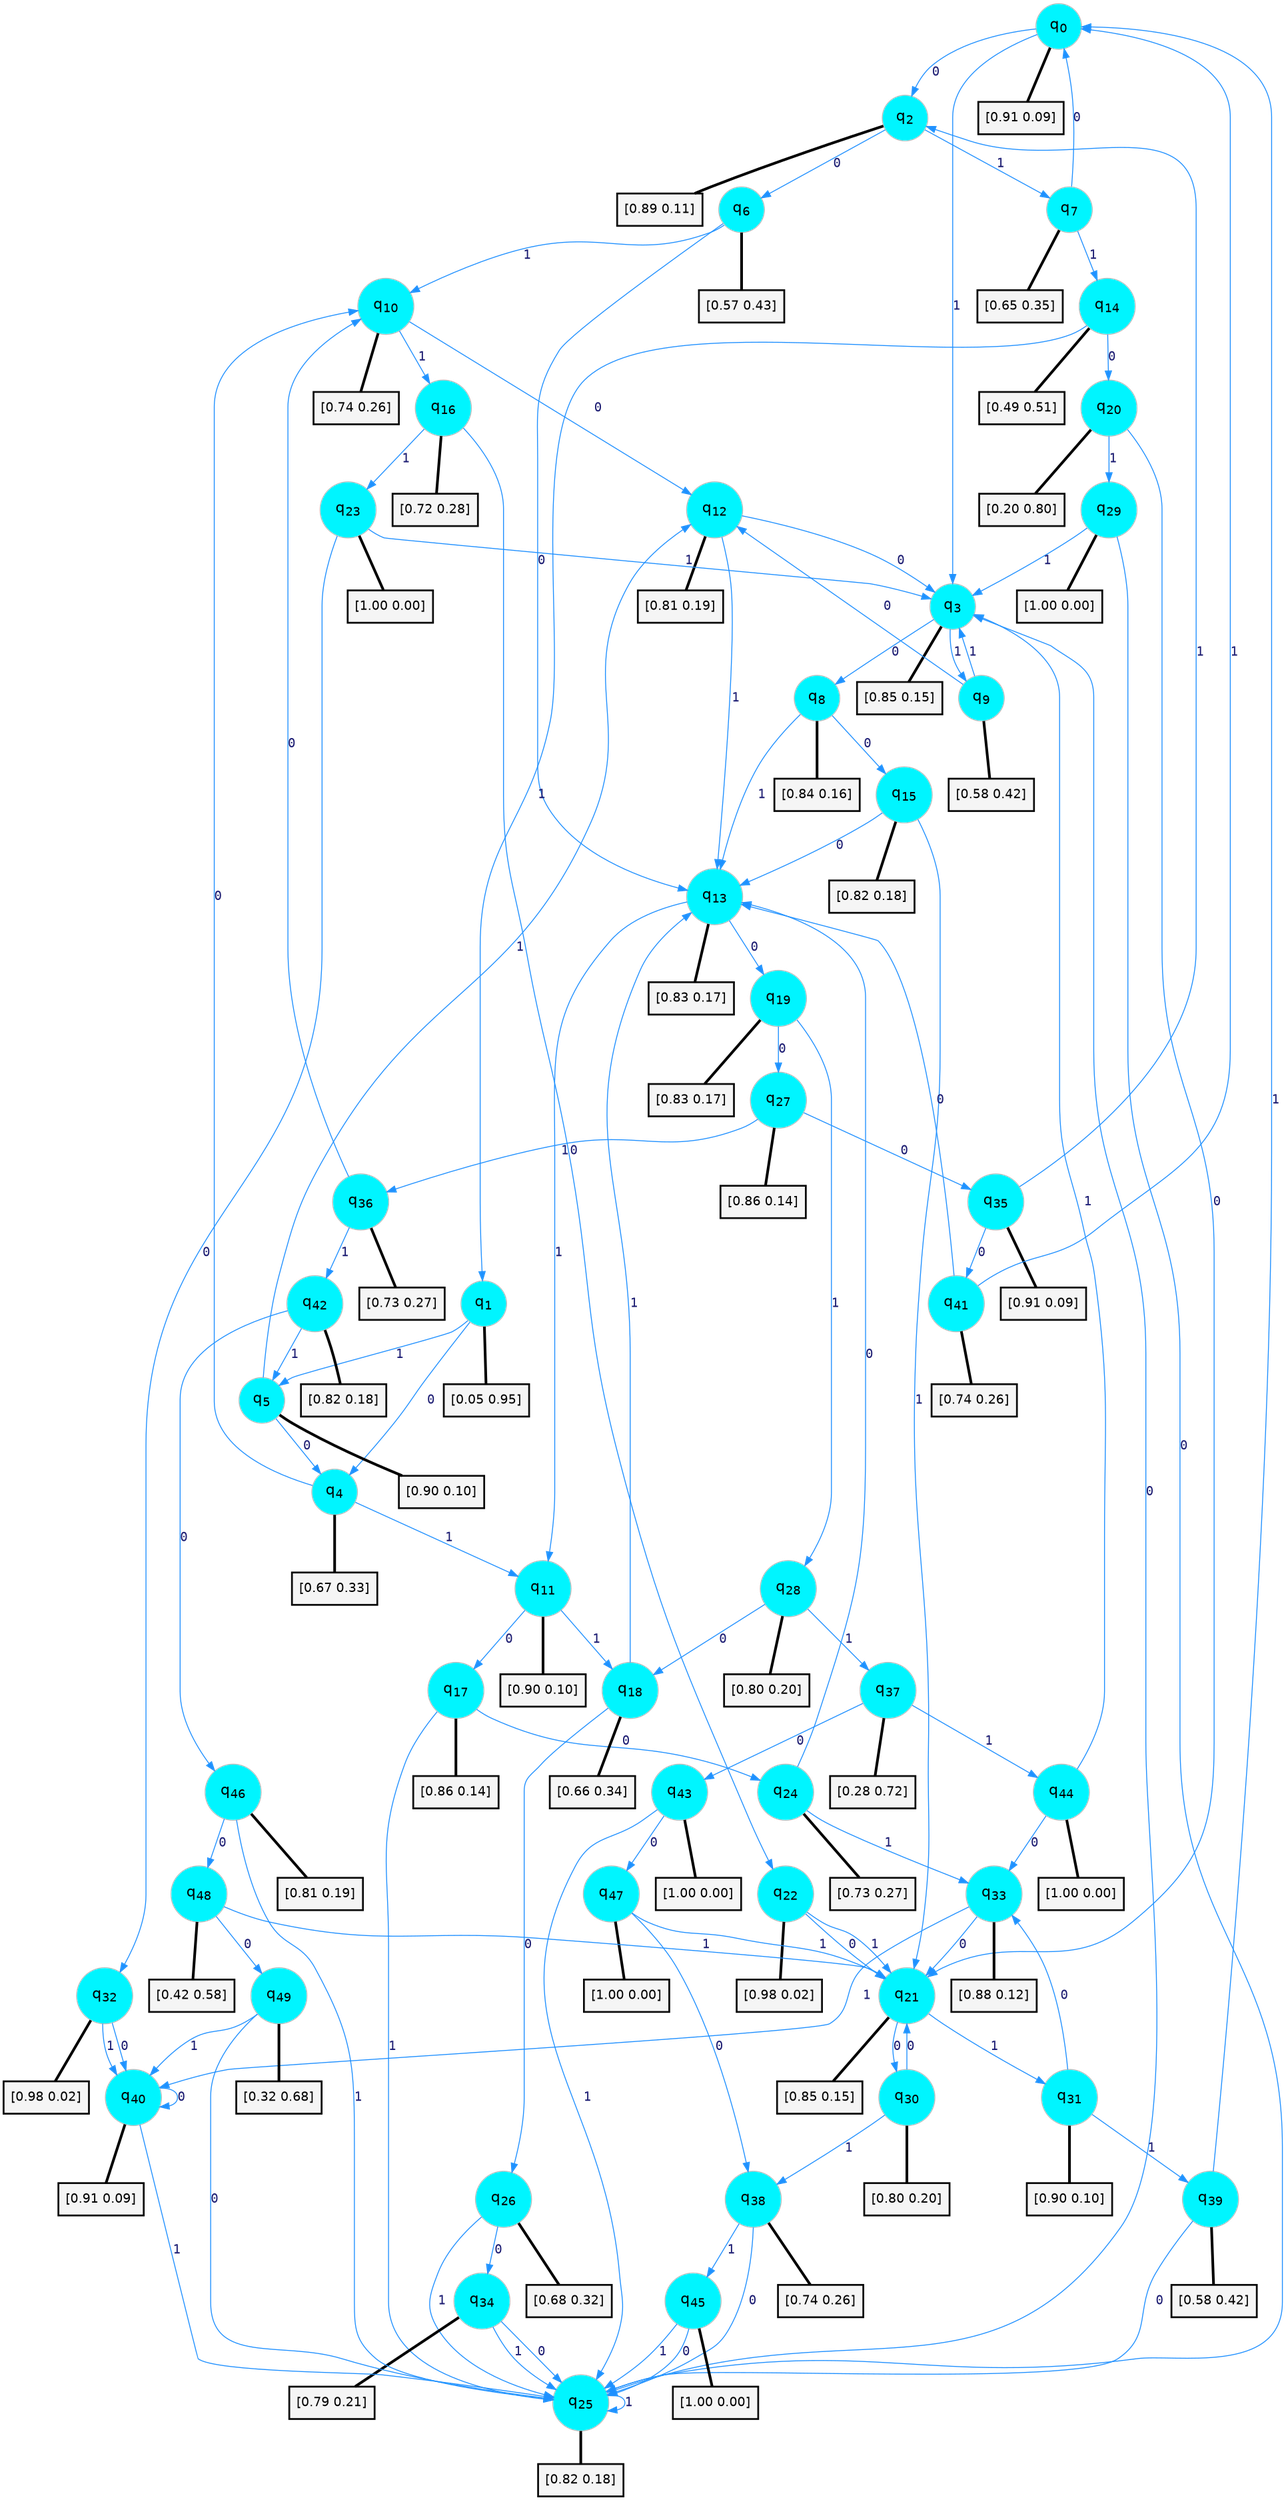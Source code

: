 digraph G {
graph [
bgcolor=transparent, dpi=300, rankdir=TD, size="40,25"];
node [
color=gray, fillcolor=turquoise1, fontcolor=black, fontname=Helvetica, fontsize=16, fontweight=bold, shape=circle, style=filled];
edge [
arrowsize=1, color=dodgerblue1, fontcolor=midnightblue, fontname=courier, fontweight=bold, penwidth=1, style=solid, weight=20];
0[label=<q<SUB>0</SUB>>];
1[label=<q<SUB>1</SUB>>];
2[label=<q<SUB>2</SUB>>];
3[label=<q<SUB>3</SUB>>];
4[label=<q<SUB>4</SUB>>];
5[label=<q<SUB>5</SUB>>];
6[label=<q<SUB>6</SUB>>];
7[label=<q<SUB>7</SUB>>];
8[label=<q<SUB>8</SUB>>];
9[label=<q<SUB>9</SUB>>];
10[label=<q<SUB>10</SUB>>];
11[label=<q<SUB>11</SUB>>];
12[label=<q<SUB>12</SUB>>];
13[label=<q<SUB>13</SUB>>];
14[label=<q<SUB>14</SUB>>];
15[label=<q<SUB>15</SUB>>];
16[label=<q<SUB>16</SUB>>];
17[label=<q<SUB>17</SUB>>];
18[label=<q<SUB>18</SUB>>];
19[label=<q<SUB>19</SUB>>];
20[label=<q<SUB>20</SUB>>];
21[label=<q<SUB>21</SUB>>];
22[label=<q<SUB>22</SUB>>];
23[label=<q<SUB>23</SUB>>];
24[label=<q<SUB>24</SUB>>];
25[label=<q<SUB>25</SUB>>];
26[label=<q<SUB>26</SUB>>];
27[label=<q<SUB>27</SUB>>];
28[label=<q<SUB>28</SUB>>];
29[label=<q<SUB>29</SUB>>];
30[label=<q<SUB>30</SUB>>];
31[label=<q<SUB>31</SUB>>];
32[label=<q<SUB>32</SUB>>];
33[label=<q<SUB>33</SUB>>];
34[label=<q<SUB>34</SUB>>];
35[label=<q<SUB>35</SUB>>];
36[label=<q<SUB>36</SUB>>];
37[label=<q<SUB>37</SUB>>];
38[label=<q<SUB>38</SUB>>];
39[label=<q<SUB>39</SUB>>];
40[label=<q<SUB>40</SUB>>];
41[label=<q<SUB>41</SUB>>];
42[label=<q<SUB>42</SUB>>];
43[label=<q<SUB>43</SUB>>];
44[label=<q<SUB>44</SUB>>];
45[label=<q<SUB>45</SUB>>];
46[label=<q<SUB>46</SUB>>];
47[label=<q<SUB>47</SUB>>];
48[label=<q<SUB>48</SUB>>];
49[label=<q<SUB>49</SUB>>];
50[label="[0.91 0.09]", shape=box,fontcolor=black, fontname=Helvetica, fontsize=14, penwidth=2, fillcolor=whitesmoke,color=black];
51[label="[0.05 0.95]", shape=box,fontcolor=black, fontname=Helvetica, fontsize=14, penwidth=2, fillcolor=whitesmoke,color=black];
52[label="[0.89 0.11]", shape=box,fontcolor=black, fontname=Helvetica, fontsize=14, penwidth=2, fillcolor=whitesmoke,color=black];
53[label="[0.85 0.15]", shape=box,fontcolor=black, fontname=Helvetica, fontsize=14, penwidth=2, fillcolor=whitesmoke,color=black];
54[label="[0.67 0.33]", shape=box,fontcolor=black, fontname=Helvetica, fontsize=14, penwidth=2, fillcolor=whitesmoke,color=black];
55[label="[0.90 0.10]", shape=box,fontcolor=black, fontname=Helvetica, fontsize=14, penwidth=2, fillcolor=whitesmoke,color=black];
56[label="[0.57 0.43]", shape=box,fontcolor=black, fontname=Helvetica, fontsize=14, penwidth=2, fillcolor=whitesmoke,color=black];
57[label="[0.65 0.35]", shape=box,fontcolor=black, fontname=Helvetica, fontsize=14, penwidth=2, fillcolor=whitesmoke,color=black];
58[label="[0.84 0.16]", shape=box,fontcolor=black, fontname=Helvetica, fontsize=14, penwidth=2, fillcolor=whitesmoke,color=black];
59[label="[0.58 0.42]", shape=box,fontcolor=black, fontname=Helvetica, fontsize=14, penwidth=2, fillcolor=whitesmoke,color=black];
60[label="[0.74 0.26]", shape=box,fontcolor=black, fontname=Helvetica, fontsize=14, penwidth=2, fillcolor=whitesmoke,color=black];
61[label="[0.90 0.10]", shape=box,fontcolor=black, fontname=Helvetica, fontsize=14, penwidth=2, fillcolor=whitesmoke,color=black];
62[label="[0.81 0.19]", shape=box,fontcolor=black, fontname=Helvetica, fontsize=14, penwidth=2, fillcolor=whitesmoke,color=black];
63[label="[0.83 0.17]", shape=box,fontcolor=black, fontname=Helvetica, fontsize=14, penwidth=2, fillcolor=whitesmoke,color=black];
64[label="[0.49 0.51]", shape=box,fontcolor=black, fontname=Helvetica, fontsize=14, penwidth=2, fillcolor=whitesmoke,color=black];
65[label="[0.82 0.18]", shape=box,fontcolor=black, fontname=Helvetica, fontsize=14, penwidth=2, fillcolor=whitesmoke,color=black];
66[label="[0.72 0.28]", shape=box,fontcolor=black, fontname=Helvetica, fontsize=14, penwidth=2, fillcolor=whitesmoke,color=black];
67[label="[0.86 0.14]", shape=box,fontcolor=black, fontname=Helvetica, fontsize=14, penwidth=2, fillcolor=whitesmoke,color=black];
68[label="[0.66 0.34]", shape=box,fontcolor=black, fontname=Helvetica, fontsize=14, penwidth=2, fillcolor=whitesmoke,color=black];
69[label="[0.83 0.17]", shape=box,fontcolor=black, fontname=Helvetica, fontsize=14, penwidth=2, fillcolor=whitesmoke,color=black];
70[label="[0.20 0.80]", shape=box,fontcolor=black, fontname=Helvetica, fontsize=14, penwidth=2, fillcolor=whitesmoke,color=black];
71[label="[0.85 0.15]", shape=box,fontcolor=black, fontname=Helvetica, fontsize=14, penwidth=2, fillcolor=whitesmoke,color=black];
72[label="[0.98 0.02]", shape=box,fontcolor=black, fontname=Helvetica, fontsize=14, penwidth=2, fillcolor=whitesmoke,color=black];
73[label="[1.00 0.00]", shape=box,fontcolor=black, fontname=Helvetica, fontsize=14, penwidth=2, fillcolor=whitesmoke,color=black];
74[label="[0.73 0.27]", shape=box,fontcolor=black, fontname=Helvetica, fontsize=14, penwidth=2, fillcolor=whitesmoke,color=black];
75[label="[0.82 0.18]", shape=box,fontcolor=black, fontname=Helvetica, fontsize=14, penwidth=2, fillcolor=whitesmoke,color=black];
76[label="[0.68 0.32]", shape=box,fontcolor=black, fontname=Helvetica, fontsize=14, penwidth=2, fillcolor=whitesmoke,color=black];
77[label="[0.86 0.14]", shape=box,fontcolor=black, fontname=Helvetica, fontsize=14, penwidth=2, fillcolor=whitesmoke,color=black];
78[label="[0.80 0.20]", shape=box,fontcolor=black, fontname=Helvetica, fontsize=14, penwidth=2, fillcolor=whitesmoke,color=black];
79[label="[1.00 0.00]", shape=box,fontcolor=black, fontname=Helvetica, fontsize=14, penwidth=2, fillcolor=whitesmoke,color=black];
80[label="[0.80 0.20]", shape=box,fontcolor=black, fontname=Helvetica, fontsize=14, penwidth=2, fillcolor=whitesmoke,color=black];
81[label="[0.90 0.10]", shape=box,fontcolor=black, fontname=Helvetica, fontsize=14, penwidth=2, fillcolor=whitesmoke,color=black];
82[label="[0.98 0.02]", shape=box,fontcolor=black, fontname=Helvetica, fontsize=14, penwidth=2, fillcolor=whitesmoke,color=black];
83[label="[0.88 0.12]", shape=box,fontcolor=black, fontname=Helvetica, fontsize=14, penwidth=2, fillcolor=whitesmoke,color=black];
84[label="[0.79 0.21]", shape=box,fontcolor=black, fontname=Helvetica, fontsize=14, penwidth=2, fillcolor=whitesmoke,color=black];
85[label="[0.91 0.09]", shape=box,fontcolor=black, fontname=Helvetica, fontsize=14, penwidth=2, fillcolor=whitesmoke,color=black];
86[label="[0.73 0.27]", shape=box,fontcolor=black, fontname=Helvetica, fontsize=14, penwidth=2, fillcolor=whitesmoke,color=black];
87[label="[0.28 0.72]", shape=box,fontcolor=black, fontname=Helvetica, fontsize=14, penwidth=2, fillcolor=whitesmoke,color=black];
88[label="[0.74 0.26]", shape=box,fontcolor=black, fontname=Helvetica, fontsize=14, penwidth=2, fillcolor=whitesmoke,color=black];
89[label="[0.58 0.42]", shape=box,fontcolor=black, fontname=Helvetica, fontsize=14, penwidth=2, fillcolor=whitesmoke,color=black];
90[label="[0.91 0.09]", shape=box,fontcolor=black, fontname=Helvetica, fontsize=14, penwidth=2, fillcolor=whitesmoke,color=black];
91[label="[0.74 0.26]", shape=box,fontcolor=black, fontname=Helvetica, fontsize=14, penwidth=2, fillcolor=whitesmoke,color=black];
92[label="[0.82 0.18]", shape=box,fontcolor=black, fontname=Helvetica, fontsize=14, penwidth=2, fillcolor=whitesmoke,color=black];
93[label="[1.00 0.00]", shape=box,fontcolor=black, fontname=Helvetica, fontsize=14, penwidth=2, fillcolor=whitesmoke,color=black];
94[label="[1.00 0.00]", shape=box,fontcolor=black, fontname=Helvetica, fontsize=14, penwidth=2, fillcolor=whitesmoke,color=black];
95[label="[1.00 0.00]", shape=box,fontcolor=black, fontname=Helvetica, fontsize=14, penwidth=2, fillcolor=whitesmoke,color=black];
96[label="[0.81 0.19]", shape=box,fontcolor=black, fontname=Helvetica, fontsize=14, penwidth=2, fillcolor=whitesmoke,color=black];
97[label="[1.00 0.00]", shape=box,fontcolor=black, fontname=Helvetica, fontsize=14, penwidth=2, fillcolor=whitesmoke,color=black];
98[label="[0.42 0.58]", shape=box,fontcolor=black, fontname=Helvetica, fontsize=14, penwidth=2, fillcolor=whitesmoke,color=black];
99[label="[0.32 0.68]", shape=box,fontcolor=black, fontname=Helvetica, fontsize=14, penwidth=2, fillcolor=whitesmoke,color=black];
0->2 [label=0];
0->3 [label=1];
0->50 [arrowhead=none, penwidth=3,color=black];
1->4 [label=0];
1->5 [label=1];
1->51 [arrowhead=none, penwidth=3,color=black];
2->6 [label=0];
2->7 [label=1];
2->52 [arrowhead=none, penwidth=3,color=black];
3->8 [label=0];
3->9 [label=1];
3->53 [arrowhead=none, penwidth=3,color=black];
4->10 [label=0];
4->11 [label=1];
4->54 [arrowhead=none, penwidth=3,color=black];
5->4 [label=0];
5->12 [label=1];
5->55 [arrowhead=none, penwidth=3,color=black];
6->13 [label=0];
6->10 [label=1];
6->56 [arrowhead=none, penwidth=3,color=black];
7->0 [label=0];
7->14 [label=1];
7->57 [arrowhead=none, penwidth=3,color=black];
8->15 [label=0];
8->13 [label=1];
8->58 [arrowhead=none, penwidth=3,color=black];
9->12 [label=0];
9->3 [label=1];
9->59 [arrowhead=none, penwidth=3,color=black];
10->12 [label=0];
10->16 [label=1];
10->60 [arrowhead=none, penwidth=3,color=black];
11->17 [label=0];
11->18 [label=1];
11->61 [arrowhead=none, penwidth=3,color=black];
12->3 [label=0];
12->13 [label=1];
12->62 [arrowhead=none, penwidth=3,color=black];
13->19 [label=0];
13->11 [label=1];
13->63 [arrowhead=none, penwidth=3,color=black];
14->20 [label=0];
14->1 [label=1];
14->64 [arrowhead=none, penwidth=3,color=black];
15->13 [label=0];
15->21 [label=1];
15->65 [arrowhead=none, penwidth=3,color=black];
16->22 [label=0];
16->23 [label=1];
16->66 [arrowhead=none, penwidth=3,color=black];
17->24 [label=0];
17->25 [label=1];
17->67 [arrowhead=none, penwidth=3,color=black];
18->26 [label=0];
18->13 [label=1];
18->68 [arrowhead=none, penwidth=3,color=black];
19->27 [label=0];
19->28 [label=1];
19->69 [arrowhead=none, penwidth=3,color=black];
20->21 [label=0];
20->29 [label=1];
20->70 [arrowhead=none, penwidth=3,color=black];
21->30 [label=0];
21->31 [label=1];
21->71 [arrowhead=none, penwidth=3,color=black];
22->21 [label=0];
22->21 [label=1];
22->72 [arrowhead=none, penwidth=3,color=black];
23->32 [label=0];
23->3 [label=1];
23->73 [arrowhead=none, penwidth=3,color=black];
24->13 [label=0];
24->33 [label=1];
24->74 [arrowhead=none, penwidth=3,color=black];
25->3 [label=0];
25->25 [label=1];
25->75 [arrowhead=none, penwidth=3,color=black];
26->34 [label=0];
26->25 [label=1];
26->76 [arrowhead=none, penwidth=3,color=black];
27->35 [label=0];
27->36 [label=1];
27->77 [arrowhead=none, penwidth=3,color=black];
28->18 [label=0];
28->37 [label=1];
28->78 [arrowhead=none, penwidth=3,color=black];
29->25 [label=0];
29->3 [label=1];
29->79 [arrowhead=none, penwidth=3,color=black];
30->21 [label=0];
30->38 [label=1];
30->80 [arrowhead=none, penwidth=3,color=black];
31->33 [label=0];
31->39 [label=1];
31->81 [arrowhead=none, penwidth=3,color=black];
32->40 [label=0];
32->40 [label=1];
32->82 [arrowhead=none, penwidth=3,color=black];
33->21 [label=0];
33->40 [label=1];
33->83 [arrowhead=none, penwidth=3,color=black];
34->25 [label=0];
34->25 [label=1];
34->84 [arrowhead=none, penwidth=3,color=black];
35->41 [label=0];
35->2 [label=1];
35->85 [arrowhead=none, penwidth=3,color=black];
36->10 [label=0];
36->42 [label=1];
36->86 [arrowhead=none, penwidth=3,color=black];
37->43 [label=0];
37->44 [label=1];
37->87 [arrowhead=none, penwidth=3,color=black];
38->25 [label=0];
38->45 [label=1];
38->88 [arrowhead=none, penwidth=3,color=black];
39->25 [label=0];
39->0 [label=1];
39->89 [arrowhead=none, penwidth=3,color=black];
40->40 [label=0];
40->25 [label=1];
40->90 [arrowhead=none, penwidth=3,color=black];
41->13 [label=0];
41->0 [label=1];
41->91 [arrowhead=none, penwidth=3,color=black];
42->46 [label=0];
42->5 [label=1];
42->92 [arrowhead=none, penwidth=3,color=black];
43->47 [label=0];
43->25 [label=1];
43->93 [arrowhead=none, penwidth=3,color=black];
44->33 [label=0];
44->3 [label=1];
44->94 [arrowhead=none, penwidth=3,color=black];
45->25 [label=0];
45->25 [label=1];
45->95 [arrowhead=none, penwidth=3,color=black];
46->48 [label=0];
46->25 [label=1];
46->96 [arrowhead=none, penwidth=3,color=black];
47->38 [label=0];
47->21 [label=1];
47->97 [arrowhead=none, penwidth=3,color=black];
48->49 [label=0];
48->21 [label=1];
48->98 [arrowhead=none, penwidth=3,color=black];
49->25 [label=0];
49->40 [label=1];
49->99 [arrowhead=none, penwidth=3,color=black];
}

